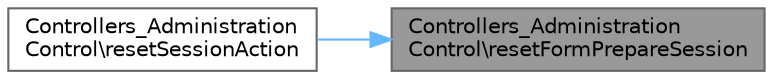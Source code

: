 digraph "Controllers_AdministrationControl\resetFormPrepareSession"
{
 // LATEX_PDF_SIZE
  bgcolor="transparent";
  edge [fontname=Helvetica,fontsize=10,labelfontname=Helvetica,labelfontsize=10];
  node [fontname=Helvetica,fontsize=10,shape=box,height=0.2,width=0.4];
  rankdir="RL";
  Node1 [id="Node000001",label="Controllers_Administration\lControl\\resetFormPrepareSession",height=0.2,width=0.4,color="gray40", fillcolor="grey60", style="filled", fontcolor="black",tooltip="Resets the form preparation session data."];
  Node1 -> Node2 [id="edge1_Node000001_Node000002",dir="back",color="steelblue1",style="solid",tooltip=" "];
  Node2 [id="Node000002",label="Controllers_Administration\lControl\\resetSessionAction",height=0.2,width=0.4,color="grey40", fillcolor="white", style="filled",URL="$class_controllers___administration_control.html#ad45f6eca99dc62c7014cb8d9b4d3b927",tooltip="Resets session data and redirects to a specified page."];
}
